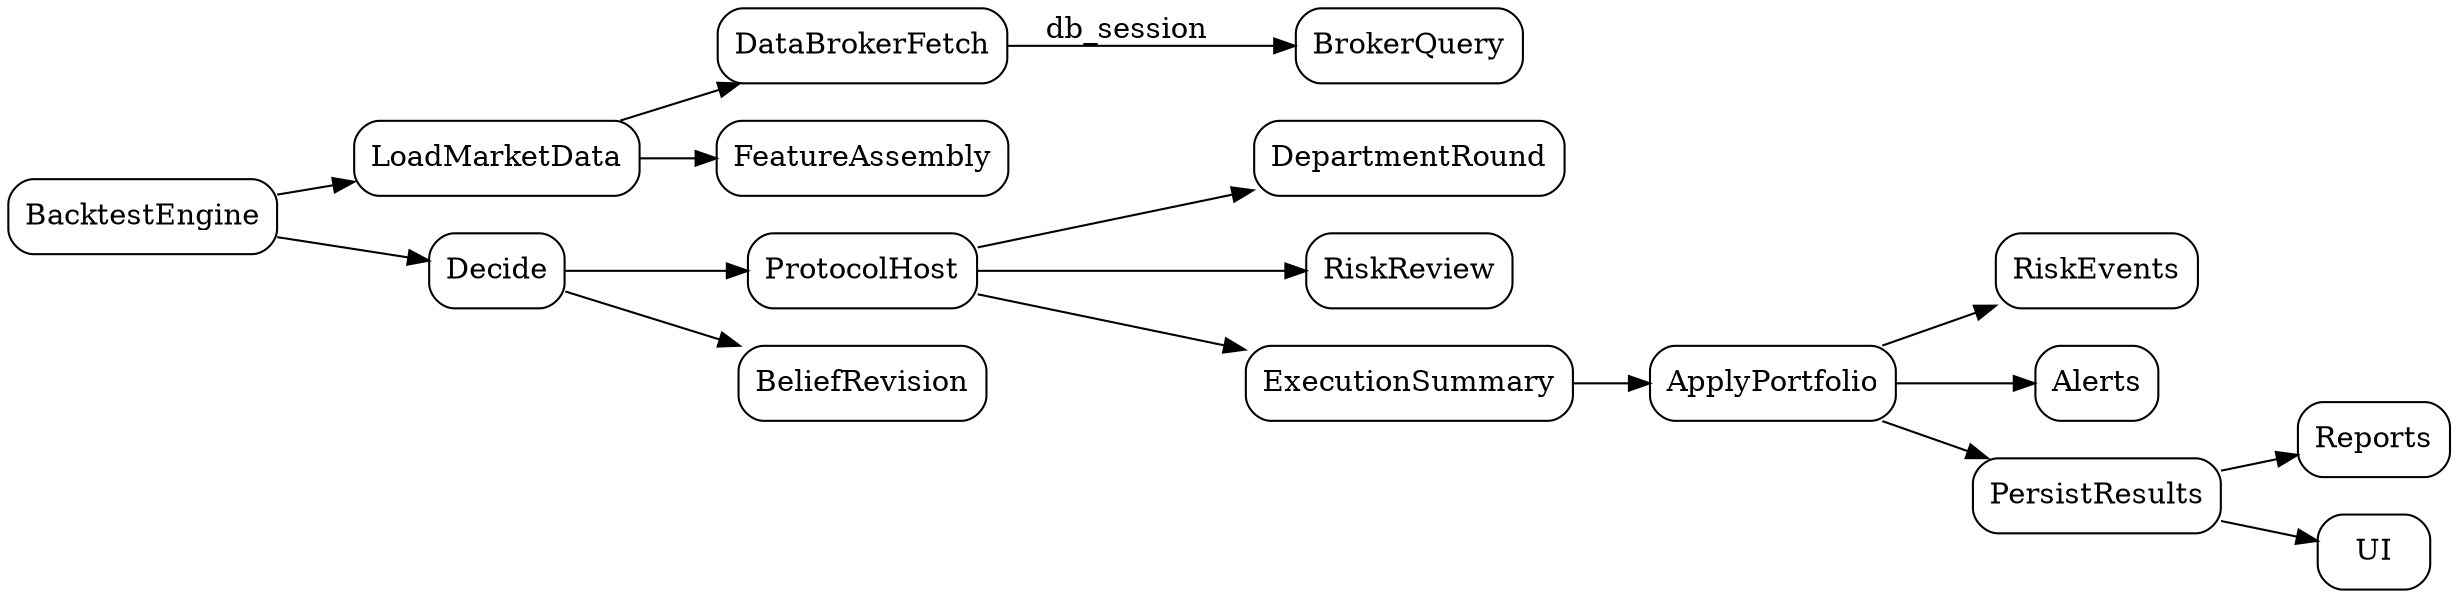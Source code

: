 digraph LLMQuantCallGraph {
    rankdir=LR;
    node [shape=box, style=rounded];

    BacktestEngine -> LoadMarketData;
    LoadMarketData -> DataBrokerFetch;
    DataBrokerFetch -> BrokerQuery [label="db_session"];
    LoadMarketData -> FeatureAssembly;

    BacktestEngine -> Decide;
    Decide -> ProtocolHost;
    ProtocolHost -> DepartmentRound;
    ProtocolHost -> RiskReview;
    ProtocolHost -> ExecutionSummary;
    Decide -> BeliefRevision;

    ExecutionSummary -> ApplyPortfolio;
    ApplyPortfolio -> RiskEvents;
    ApplyPortfolio -> Alerts;
    ApplyPortfolio -> PersistResults;

    PersistResults -> Reports;
    PersistResults -> UI;
}
